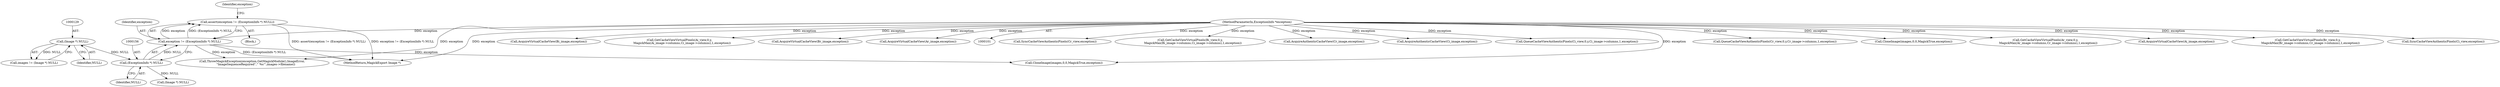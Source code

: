 digraph "0_ImageMagick6_f6ffc702c6eecd963587273a429dcd608c648984_0@API" {
"1000152" [label="(Call,assert(exception != (ExceptionInfo *) NULL))"];
"1000153" [label="(Call,exception != (ExceptionInfo *) NULL)"];
"1000104" [label="(MethodParameterIn,ExceptionInfo *exception)"];
"1000155" [label="(Call,(ExceptionInfo *) NULL)"];
"1000128" [label="(Call,(Image *) NULL)"];
"1001646" [label="(MethodReturn,MagickExport Image *)"];
"1001577" [label="(Call,SyncCacheViewAuthenticPixels(Cr_view,exception))"];
"1000175" [label="(Call,ThrowMagickException(exception,GetMagickModule(),ImageError,\n        \"ImageSequenceRequired\",\"`%s'\",images->filename))"];
"1000126" [label="(Call,images != (Image *) NULL)"];
"1000445" [label="(Call,GetCacheViewVirtualPixels(Bi_view,0,y,\n      MagickMax(Bi_image->columns,Ci_image->columns),1,exception))"];
"1000128" [label="(Call,(Image *) NULL)"];
"1000362" [label="(Call,AcquireAuthenticCacheView(Cr_image,exception))"];
"1000367" [label="(Call,AcquireAuthenticCacheView(Ci_image,exception))"];
"1000130" [label="(Identifier,NULL)"];
"1000155" [label="(Call,(ExceptionInfo *) NULL)"];
"1000157" [label="(Identifier,NULL)"];
"1000104" [label="(MethodParameterIn,ExceptionInfo *exception)"];
"1000471" [label="(Call,QueueCacheViewAuthenticPixels(Ci_view,0,y,Ci_image->columns,1,exception))"];
"1000190" [label="(Call,CloneImage(images,0,0,MagickTrue,exception))"];
"1000161" [label="(Identifier,exception)"];
"1000169" [label="(Call,(Image *) NULL)"];
"1000460" [label="(Call,QueueCacheViewAuthenticPixels(Cr_view,0,y,Cr_image->columns,1,exception))"];
"1000153" [label="(Call,exception != (ExceptionInfo *) NULL)"];
"1000233" [label="(Call,CloneImage(images,0,0,MagickTrue,exception))"];
"1000400" [label="(Call,GetCacheViewVirtualPixels(Ar_view,0,y,\n      MagickMax(Ar_image->columns,Cr_image->columns),1,exception))"];
"1000347" [label="(Call,AcquireVirtualCacheView(Ai_image,exception))"];
"1000154" [label="(Identifier,exception)"];
"1000430" [label="(Call,GetCacheViewVirtualPixels(Br_view,0,y,\n      MagickMax(Br_image->columns,Cr_image->columns),1,exception))"];
"1001568" [label="(Call,SyncCacheViewAuthenticPixels(Ci_view,exception))"];
"1000152" [label="(Call,assert(exception != (ExceptionInfo *) NULL))"];
"1000357" [label="(Call,AcquireVirtualCacheView(Bi_image,exception))"];
"1000105" [label="(Block,)"];
"1000415" [label="(Call,GetCacheViewVirtualPixels(Ai_view,0,y,\n      MagickMax(Ai_image->columns,Ci_image->columns),1,exception))"];
"1000352" [label="(Call,AcquireVirtualCacheView(Br_image,exception))"];
"1000342" [label="(Call,AcquireVirtualCacheView(Ar_image,exception))"];
"1000152" -> "1000105"  [label="AST: "];
"1000152" -> "1000153"  [label="CFG: "];
"1000153" -> "1000152"  [label="AST: "];
"1000161" -> "1000152"  [label="CFG: "];
"1000152" -> "1001646"  [label="DDG: assert(exception != (ExceptionInfo *) NULL)"];
"1000152" -> "1001646"  [label="DDG: exception != (ExceptionInfo *) NULL"];
"1000153" -> "1000152"  [label="DDG: exception"];
"1000153" -> "1000152"  [label="DDG: (ExceptionInfo *) NULL"];
"1000153" -> "1000155"  [label="CFG: "];
"1000154" -> "1000153"  [label="AST: "];
"1000155" -> "1000153"  [label="AST: "];
"1000153" -> "1001646"  [label="DDG: (ExceptionInfo *) NULL"];
"1000104" -> "1000153"  [label="DDG: exception"];
"1000155" -> "1000153"  [label="DDG: NULL"];
"1000153" -> "1000175"  [label="DDG: exception"];
"1000153" -> "1000190"  [label="DDG: exception"];
"1000104" -> "1000101"  [label="AST: "];
"1000104" -> "1001646"  [label="DDG: exception"];
"1000104" -> "1000175"  [label="DDG: exception"];
"1000104" -> "1000190"  [label="DDG: exception"];
"1000104" -> "1000233"  [label="DDG: exception"];
"1000104" -> "1000342"  [label="DDG: exception"];
"1000104" -> "1000347"  [label="DDG: exception"];
"1000104" -> "1000352"  [label="DDG: exception"];
"1000104" -> "1000357"  [label="DDG: exception"];
"1000104" -> "1000362"  [label="DDG: exception"];
"1000104" -> "1000367"  [label="DDG: exception"];
"1000104" -> "1000400"  [label="DDG: exception"];
"1000104" -> "1000415"  [label="DDG: exception"];
"1000104" -> "1000430"  [label="DDG: exception"];
"1000104" -> "1000445"  [label="DDG: exception"];
"1000104" -> "1000460"  [label="DDG: exception"];
"1000104" -> "1000471"  [label="DDG: exception"];
"1000104" -> "1001568"  [label="DDG: exception"];
"1000104" -> "1001577"  [label="DDG: exception"];
"1000155" -> "1000157"  [label="CFG: "];
"1000156" -> "1000155"  [label="AST: "];
"1000157" -> "1000155"  [label="AST: "];
"1000128" -> "1000155"  [label="DDG: NULL"];
"1000155" -> "1000169"  [label="DDG: NULL"];
"1000128" -> "1000126"  [label="AST: "];
"1000128" -> "1000130"  [label="CFG: "];
"1000129" -> "1000128"  [label="AST: "];
"1000130" -> "1000128"  [label="AST: "];
"1000126" -> "1000128"  [label="CFG: "];
"1000128" -> "1000126"  [label="DDG: NULL"];
}
